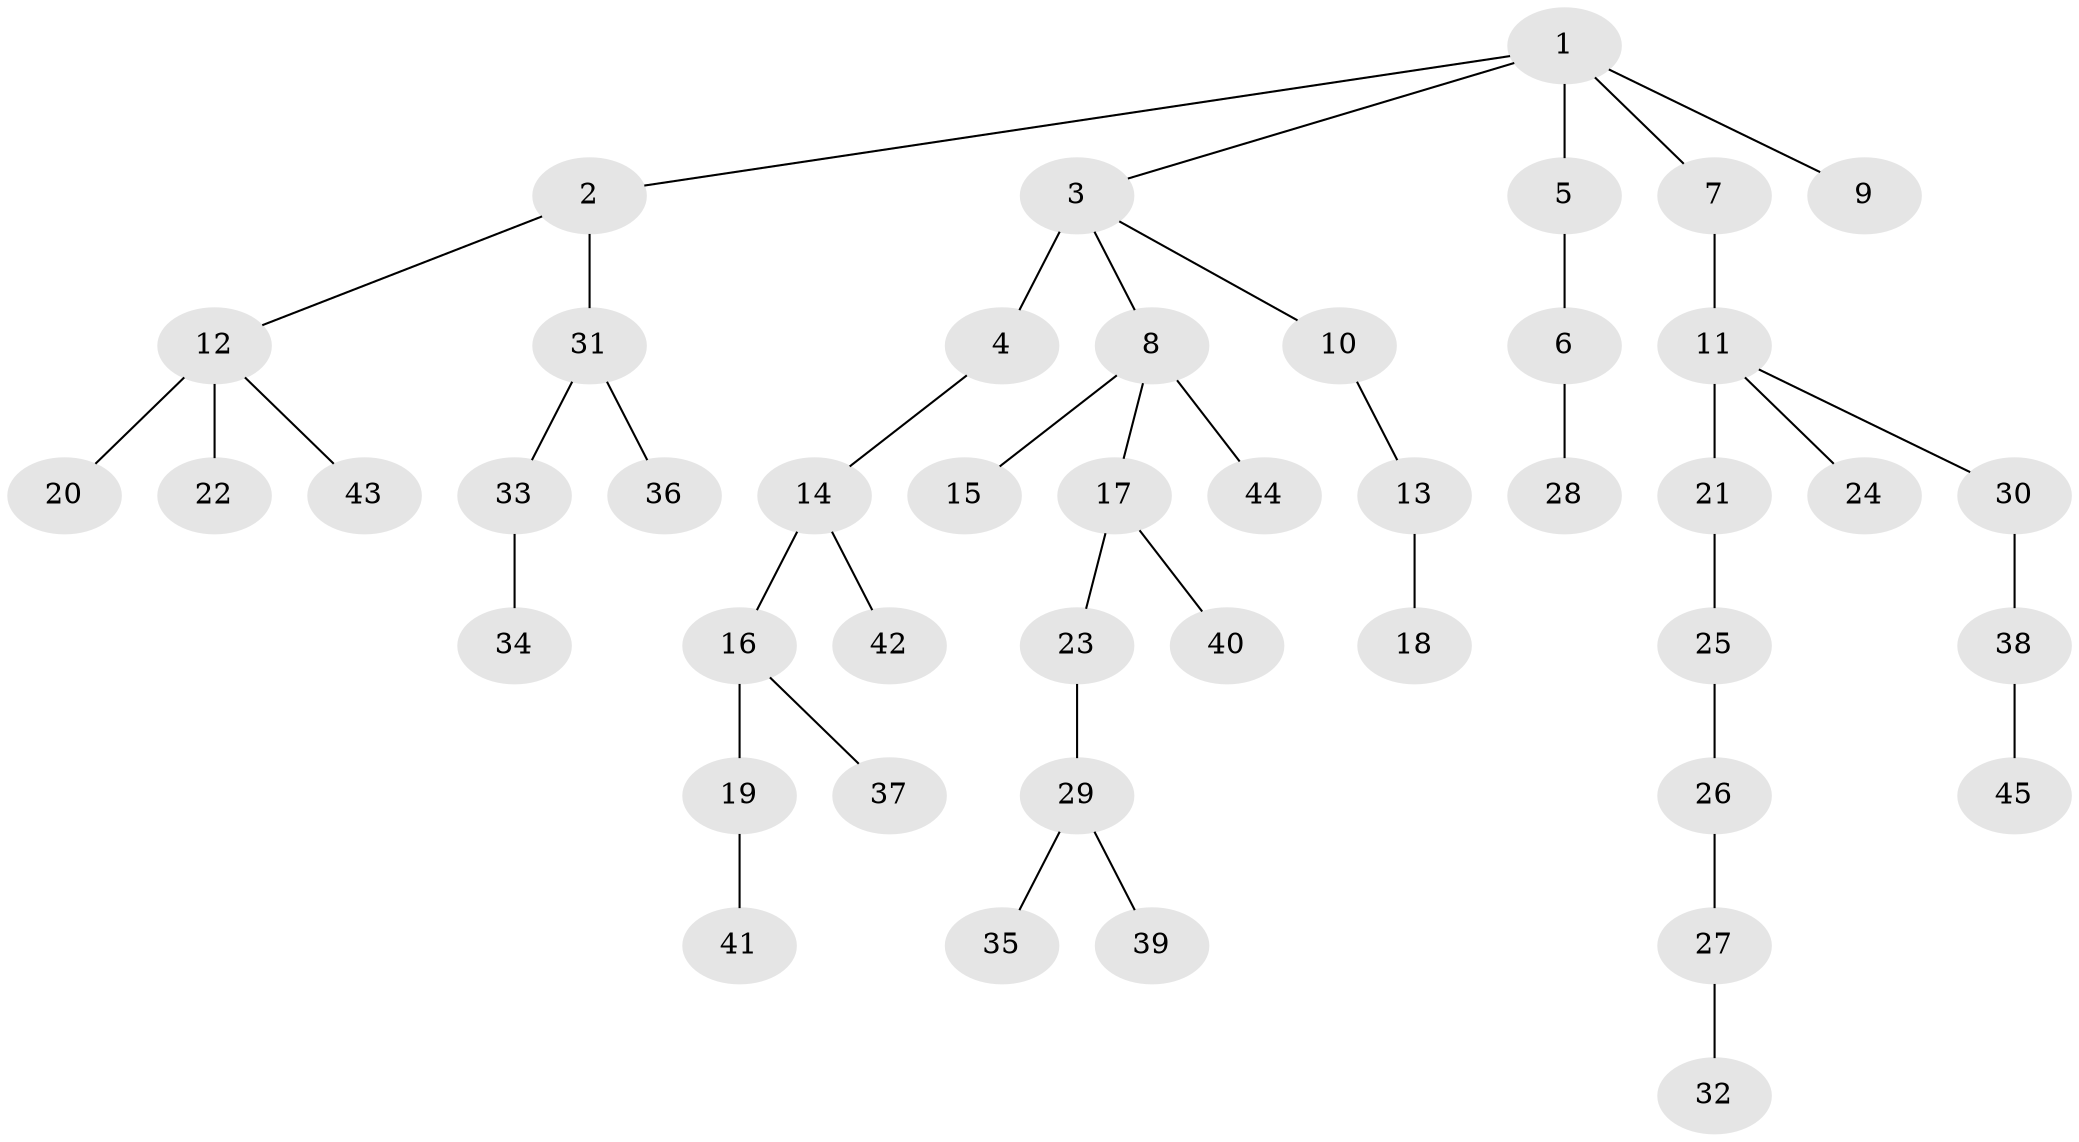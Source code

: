 // original degree distribution, {6: 0.03333333333333333, 3: 0.12222222222222222, 4: 0.06666666666666667, 5: 0.022222222222222223, 2: 0.2777777777777778, 1: 0.4777777777777778}
// Generated by graph-tools (version 1.1) at 2025/36/03/09/25 02:36:34]
// undirected, 45 vertices, 44 edges
graph export_dot {
graph [start="1"]
  node [color=gray90,style=filled];
  1;
  2;
  3;
  4;
  5;
  6;
  7;
  8;
  9;
  10;
  11;
  12;
  13;
  14;
  15;
  16;
  17;
  18;
  19;
  20;
  21;
  22;
  23;
  24;
  25;
  26;
  27;
  28;
  29;
  30;
  31;
  32;
  33;
  34;
  35;
  36;
  37;
  38;
  39;
  40;
  41;
  42;
  43;
  44;
  45;
  1 -- 2 [weight=1.0];
  1 -- 3 [weight=1.0];
  1 -- 5 [weight=1.0];
  1 -- 7 [weight=1.0];
  1 -- 9 [weight=1.0];
  2 -- 12 [weight=1.0];
  2 -- 31 [weight=2.0];
  3 -- 4 [weight=3.0];
  3 -- 8 [weight=1.0];
  3 -- 10 [weight=1.0];
  4 -- 14 [weight=1.0];
  5 -- 6 [weight=2.0];
  6 -- 28 [weight=1.0];
  7 -- 11 [weight=4.0];
  8 -- 15 [weight=1.0];
  8 -- 17 [weight=1.0];
  8 -- 44 [weight=1.0];
  10 -- 13 [weight=1.0];
  11 -- 21 [weight=1.0];
  11 -- 24 [weight=1.0];
  11 -- 30 [weight=1.0];
  12 -- 20 [weight=2.0];
  12 -- 22 [weight=1.0];
  12 -- 43 [weight=1.0];
  13 -- 18 [weight=1.0];
  14 -- 16 [weight=1.0];
  14 -- 42 [weight=1.0];
  16 -- 19 [weight=3.0];
  16 -- 37 [weight=1.0];
  17 -- 23 [weight=1.0];
  17 -- 40 [weight=1.0];
  19 -- 41 [weight=1.0];
  21 -- 25 [weight=1.0];
  23 -- 29 [weight=1.0];
  25 -- 26 [weight=1.0];
  26 -- 27 [weight=1.0];
  27 -- 32 [weight=2.0];
  29 -- 35 [weight=1.0];
  29 -- 39 [weight=1.0];
  30 -- 38 [weight=1.0];
  31 -- 33 [weight=1.0];
  31 -- 36 [weight=1.0];
  33 -- 34 [weight=2.0];
  38 -- 45 [weight=1.0];
}

